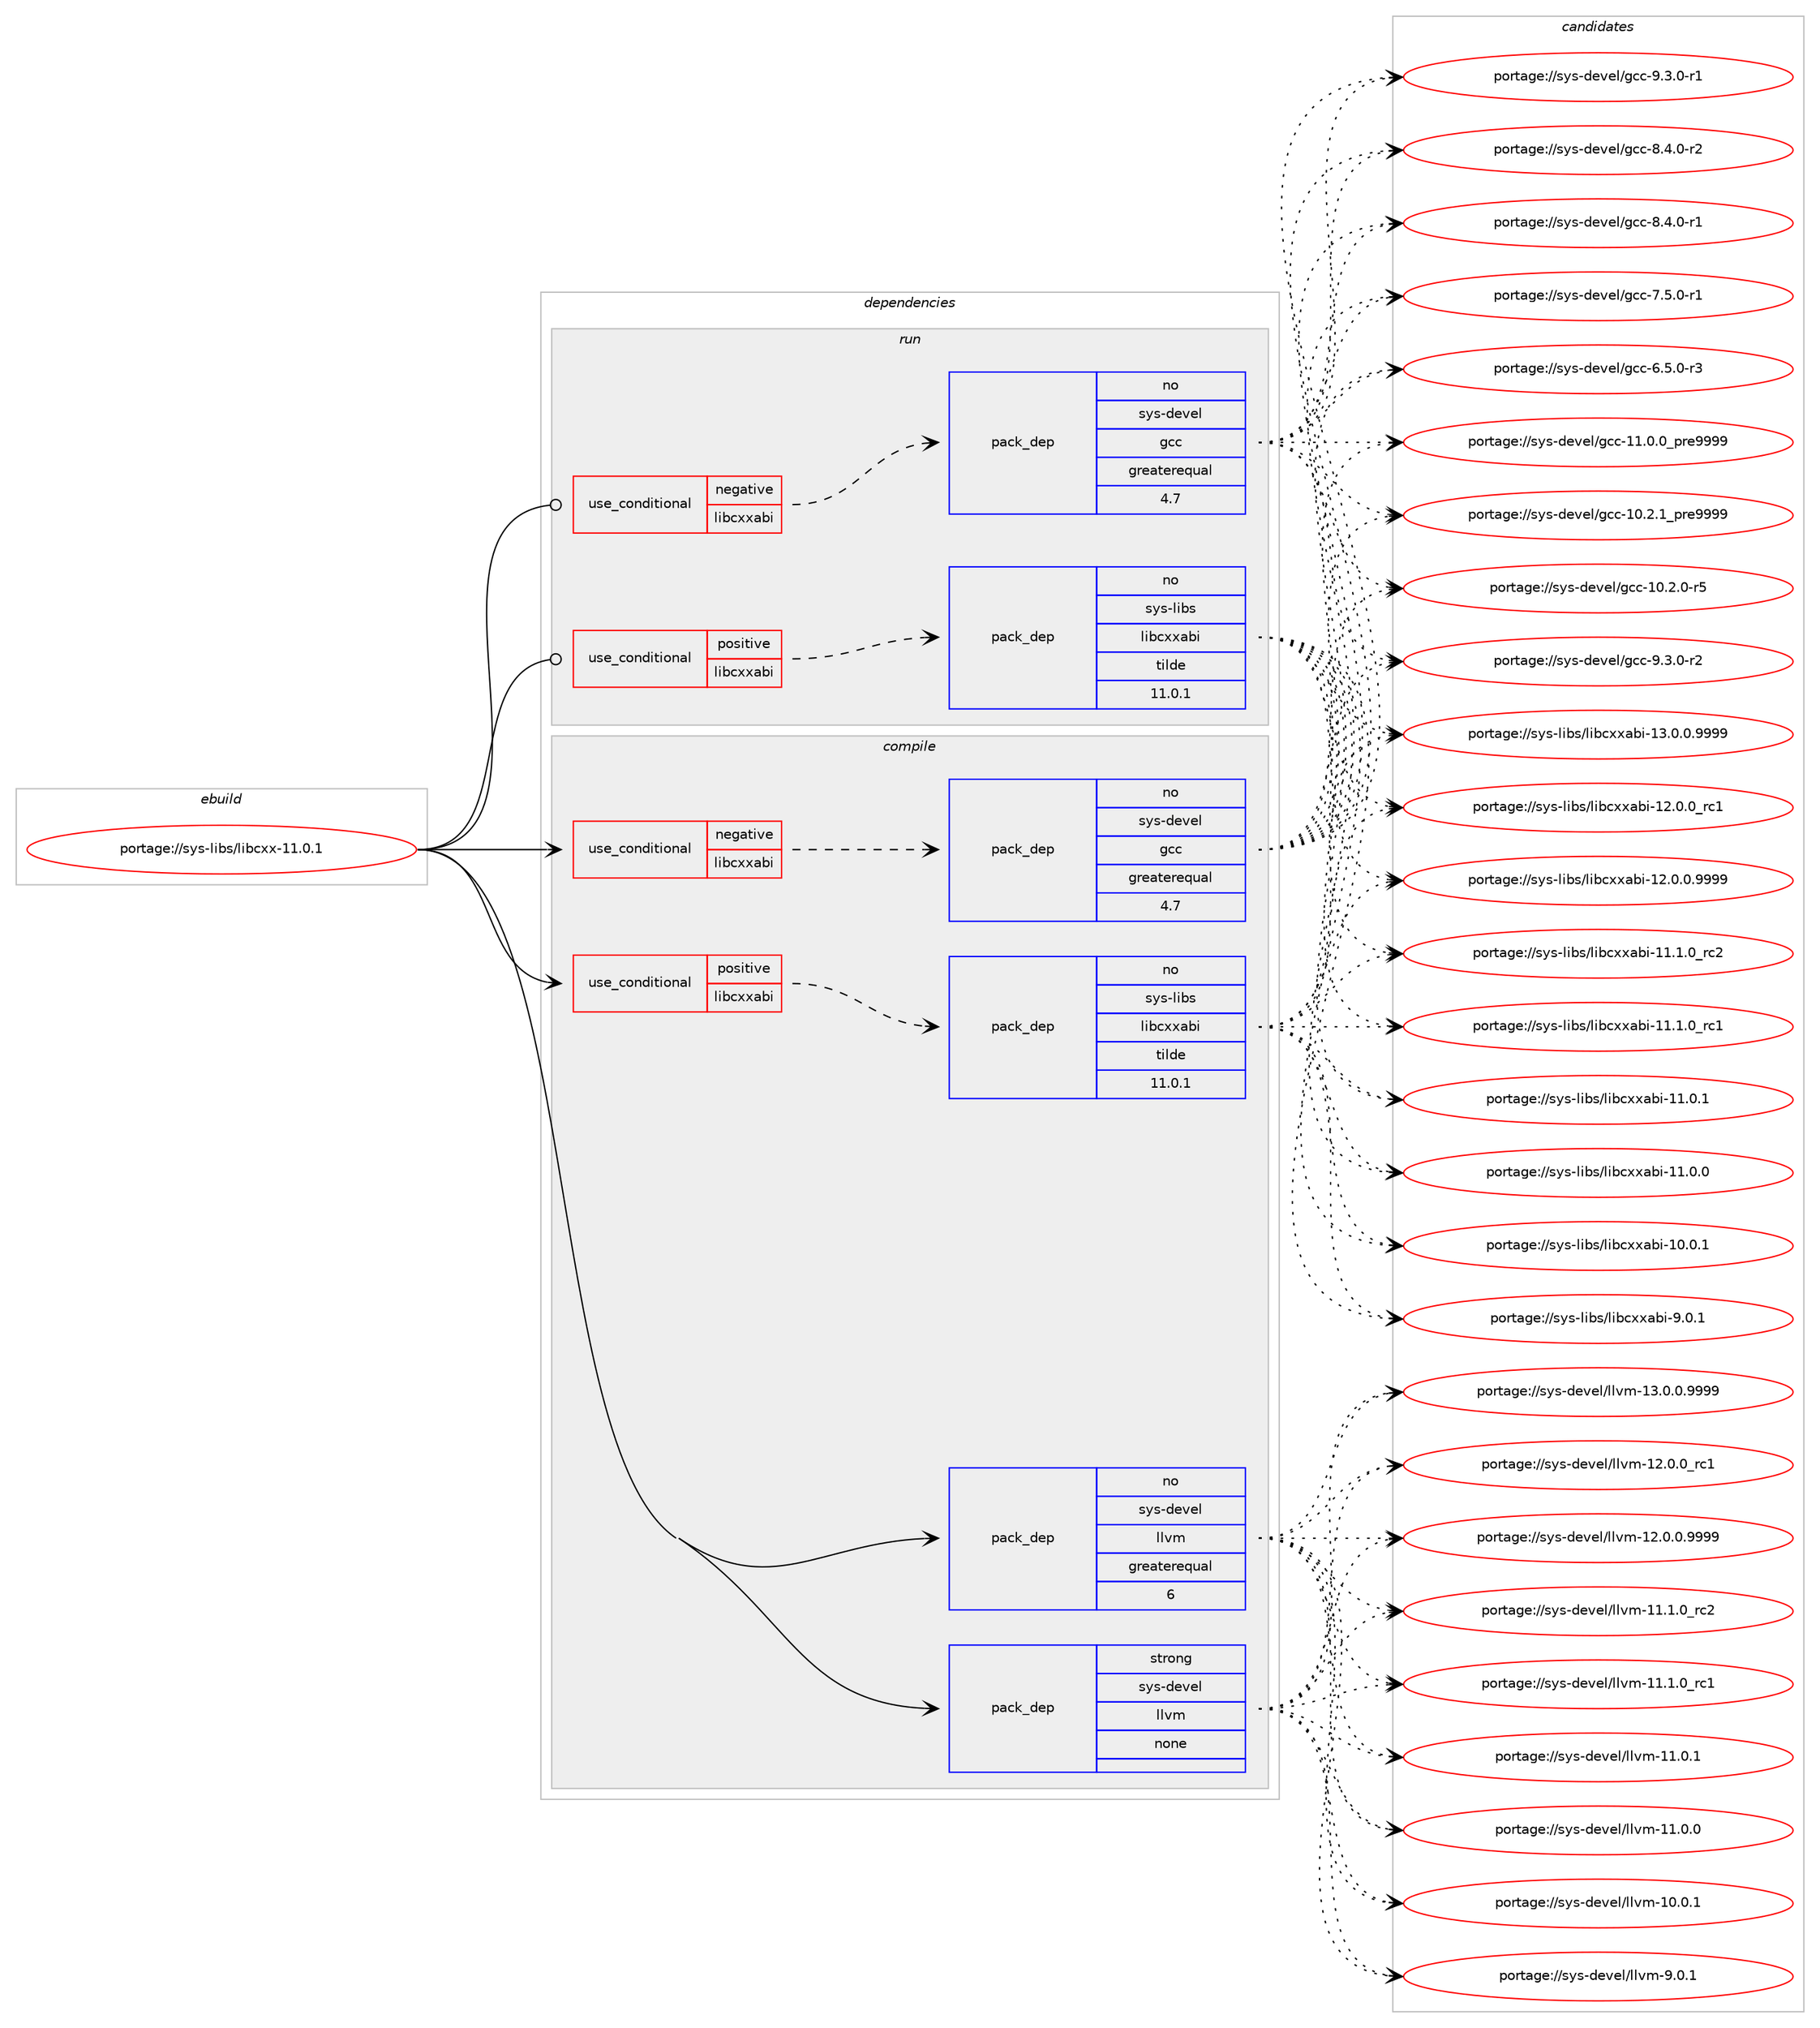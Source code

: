 digraph prolog {

# *************
# Graph options
# *************

newrank=true;
concentrate=true;
compound=true;
graph [rankdir=LR,fontname=Helvetica,fontsize=10,ranksep=1.5];#, ranksep=2.5, nodesep=0.2];
edge  [arrowhead=vee];
node  [fontname=Helvetica,fontsize=10];

# **********
# The ebuild
# **********

subgraph cluster_leftcol {
color=gray;
label=<<i>ebuild</i>>;
id [label="portage://sys-libs/libcxx-11.0.1", color=red, width=4, href="../sys-libs/libcxx-11.0.1.svg"];
}

# ****************
# The dependencies
# ****************

subgraph cluster_midcol {
color=gray;
label=<<i>dependencies</i>>;
subgraph cluster_compile {
fillcolor="#eeeeee";
style=filled;
label=<<i>compile</i>>;
subgraph cond1074 {
dependency4588 [label=<<TABLE BORDER="0" CELLBORDER="1" CELLSPACING="0" CELLPADDING="4"><TR><TD ROWSPAN="3" CELLPADDING="10">use_conditional</TD></TR><TR><TD>negative</TD></TR><TR><TD>libcxxabi</TD></TR></TABLE>>, shape=none, color=red];
subgraph pack3429 {
dependency4589 [label=<<TABLE BORDER="0" CELLBORDER="1" CELLSPACING="0" CELLPADDING="4" WIDTH="220"><TR><TD ROWSPAN="6" CELLPADDING="30">pack_dep</TD></TR><TR><TD WIDTH="110">no</TD></TR><TR><TD>sys-devel</TD></TR><TR><TD>gcc</TD></TR><TR><TD>greaterequal</TD></TR><TR><TD>4.7</TD></TR></TABLE>>, shape=none, color=blue];
}
dependency4588:e -> dependency4589:w [weight=20,style="dashed",arrowhead="vee"];
}
id:e -> dependency4588:w [weight=20,style="solid",arrowhead="vee"];
subgraph cond1075 {
dependency4590 [label=<<TABLE BORDER="0" CELLBORDER="1" CELLSPACING="0" CELLPADDING="4"><TR><TD ROWSPAN="3" CELLPADDING="10">use_conditional</TD></TR><TR><TD>positive</TD></TR><TR><TD>libcxxabi</TD></TR></TABLE>>, shape=none, color=red];
subgraph pack3430 {
dependency4591 [label=<<TABLE BORDER="0" CELLBORDER="1" CELLSPACING="0" CELLPADDING="4" WIDTH="220"><TR><TD ROWSPAN="6" CELLPADDING="30">pack_dep</TD></TR><TR><TD WIDTH="110">no</TD></TR><TR><TD>sys-libs</TD></TR><TR><TD>libcxxabi</TD></TR><TR><TD>tilde</TD></TR><TR><TD>11.0.1</TD></TR></TABLE>>, shape=none, color=blue];
}
dependency4590:e -> dependency4591:w [weight=20,style="dashed",arrowhead="vee"];
}
id:e -> dependency4590:w [weight=20,style="solid",arrowhead="vee"];
subgraph pack3431 {
dependency4592 [label=<<TABLE BORDER="0" CELLBORDER="1" CELLSPACING="0" CELLPADDING="4" WIDTH="220"><TR><TD ROWSPAN="6" CELLPADDING="30">pack_dep</TD></TR><TR><TD WIDTH="110">no</TD></TR><TR><TD>sys-devel</TD></TR><TR><TD>llvm</TD></TR><TR><TD>greaterequal</TD></TR><TR><TD>6</TD></TR></TABLE>>, shape=none, color=blue];
}
id:e -> dependency4592:w [weight=20,style="solid",arrowhead="vee"];
subgraph pack3432 {
dependency4593 [label=<<TABLE BORDER="0" CELLBORDER="1" CELLSPACING="0" CELLPADDING="4" WIDTH="220"><TR><TD ROWSPAN="6" CELLPADDING="30">pack_dep</TD></TR><TR><TD WIDTH="110">strong</TD></TR><TR><TD>sys-devel</TD></TR><TR><TD>llvm</TD></TR><TR><TD>none</TD></TR><TR><TD></TD></TR></TABLE>>, shape=none, color=blue];
}
id:e -> dependency4593:w [weight=20,style="solid",arrowhead="vee"];
}
subgraph cluster_compileandrun {
fillcolor="#eeeeee";
style=filled;
label=<<i>compile and run</i>>;
}
subgraph cluster_run {
fillcolor="#eeeeee";
style=filled;
label=<<i>run</i>>;
subgraph cond1076 {
dependency4594 [label=<<TABLE BORDER="0" CELLBORDER="1" CELLSPACING="0" CELLPADDING="4"><TR><TD ROWSPAN="3" CELLPADDING="10">use_conditional</TD></TR><TR><TD>negative</TD></TR><TR><TD>libcxxabi</TD></TR></TABLE>>, shape=none, color=red];
subgraph pack3433 {
dependency4595 [label=<<TABLE BORDER="0" CELLBORDER="1" CELLSPACING="0" CELLPADDING="4" WIDTH="220"><TR><TD ROWSPAN="6" CELLPADDING="30">pack_dep</TD></TR><TR><TD WIDTH="110">no</TD></TR><TR><TD>sys-devel</TD></TR><TR><TD>gcc</TD></TR><TR><TD>greaterequal</TD></TR><TR><TD>4.7</TD></TR></TABLE>>, shape=none, color=blue];
}
dependency4594:e -> dependency4595:w [weight=20,style="dashed",arrowhead="vee"];
}
id:e -> dependency4594:w [weight=20,style="solid",arrowhead="odot"];
subgraph cond1077 {
dependency4596 [label=<<TABLE BORDER="0" CELLBORDER="1" CELLSPACING="0" CELLPADDING="4"><TR><TD ROWSPAN="3" CELLPADDING="10">use_conditional</TD></TR><TR><TD>positive</TD></TR><TR><TD>libcxxabi</TD></TR></TABLE>>, shape=none, color=red];
subgraph pack3434 {
dependency4597 [label=<<TABLE BORDER="0" CELLBORDER="1" CELLSPACING="0" CELLPADDING="4" WIDTH="220"><TR><TD ROWSPAN="6" CELLPADDING="30">pack_dep</TD></TR><TR><TD WIDTH="110">no</TD></TR><TR><TD>sys-libs</TD></TR><TR><TD>libcxxabi</TD></TR><TR><TD>tilde</TD></TR><TR><TD>11.0.1</TD></TR></TABLE>>, shape=none, color=blue];
}
dependency4596:e -> dependency4597:w [weight=20,style="dashed",arrowhead="vee"];
}
id:e -> dependency4596:w [weight=20,style="solid",arrowhead="odot"];
}
}

# **************
# The candidates
# **************

subgraph cluster_choices {
rank=same;
color=gray;
label=<<i>candidates</i>>;

subgraph choice3429 {
color=black;
nodesep=1;
choice115121115451001011181011084710399994557465146484511450 [label="portage://sys-devel/gcc-9.3.0-r2", color=red, width=4,href="../sys-devel/gcc-9.3.0-r2.svg"];
choice115121115451001011181011084710399994557465146484511449 [label="portage://sys-devel/gcc-9.3.0-r1", color=red, width=4,href="../sys-devel/gcc-9.3.0-r1.svg"];
choice115121115451001011181011084710399994556465246484511450 [label="portage://sys-devel/gcc-8.4.0-r2", color=red, width=4,href="../sys-devel/gcc-8.4.0-r2.svg"];
choice115121115451001011181011084710399994556465246484511449 [label="portage://sys-devel/gcc-8.4.0-r1", color=red, width=4,href="../sys-devel/gcc-8.4.0-r1.svg"];
choice115121115451001011181011084710399994555465346484511449 [label="portage://sys-devel/gcc-7.5.0-r1", color=red, width=4,href="../sys-devel/gcc-7.5.0-r1.svg"];
choice115121115451001011181011084710399994554465346484511451 [label="portage://sys-devel/gcc-6.5.0-r3", color=red, width=4,href="../sys-devel/gcc-6.5.0-r3.svg"];
choice11512111545100101118101108471039999454949464846489511211410157575757 [label="portage://sys-devel/gcc-11.0.0_pre9999", color=red, width=4,href="../sys-devel/gcc-11.0.0_pre9999.svg"];
choice11512111545100101118101108471039999454948465046499511211410157575757 [label="portage://sys-devel/gcc-10.2.1_pre9999", color=red, width=4,href="../sys-devel/gcc-10.2.1_pre9999.svg"];
choice11512111545100101118101108471039999454948465046484511453 [label="portage://sys-devel/gcc-10.2.0-r5", color=red, width=4,href="../sys-devel/gcc-10.2.0-r5.svg"];
dependency4589:e -> choice115121115451001011181011084710399994557465146484511450:w [style=dotted,weight="100"];
dependency4589:e -> choice115121115451001011181011084710399994557465146484511449:w [style=dotted,weight="100"];
dependency4589:e -> choice115121115451001011181011084710399994556465246484511450:w [style=dotted,weight="100"];
dependency4589:e -> choice115121115451001011181011084710399994556465246484511449:w [style=dotted,weight="100"];
dependency4589:e -> choice115121115451001011181011084710399994555465346484511449:w [style=dotted,weight="100"];
dependency4589:e -> choice115121115451001011181011084710399994554465346484511451:w [style=dotted,weight="100"];
dependency4589:e -> choice11512111545100101118101108471039999454949464846489511211410157575757:w [style=dotted,weight="100"];
dependency4589:e -> choice11512111545100101118101108471039999454948465046499511211410157575757:w [style=dotted,weight="100"];
dependency4589:e -> choice11512111545100101118101108471039999454948465046484511453:w [style=dotted,weight="100"];
}
subgraph choice3430 {
color=black;
nodesep=1;
choice11512111545108105981154710810598991201209798105455746484649 [label="portage://sys-libs/libcxxabi-9.0.1", color=red, width=4,href="../sys-libs/libcxxabi-9.0.1.svg"];
choice11512111545108105981154710810598991201209798105454951464846484657575757 [label="portage://sys-libs/libcxxabi-13.0.0.9999", color=red, width=4,href="../sys-libs/libcxxabi-13.0.0.9999.svg"];
choice1151211154510810598115471081059899120120979810545495046484648951149949 [label="portage://sys-libs/libcxxabi-12.0.0_rc1", color=red, width=4,href="../sys-libs/libcxxabi-12.0.0_rc1.svg"];
choice11512111545108105981154710810598991201209798105454950464846484657575757 [label="portage://sys-libs/libcxxabi-12.0.0.9999", color=red, width=4,href="../sys-libs/libcxxabi-12.0.0.9999.svg"];
choice1151211154510810598115471081059899120120979810545494946494648951149950 [label="portage://sys-libs/libcxxabi-11.1.0_rc2", color=red, width=4,href="../sys-libs/libcxxabi-11.1.0_rc2.svg"];
choice1151211154510810598115471081059899120120979810545494946494648951149949 [label="portage://sys-libs/libcxxabi-11.1.0_rc1", color=red, width=4,href="../sys-libs/libcxxabi-11.1.0_rc1.svg"];
choice1151211154510810598115471081059899120120979810545494946484649 [label="portage://sys-libs/libcxxabi-11.0.1", color=red, width=4,href="../sys-libs/libcxxabi-11.0.1.svg"];
choice1151211154510810598115471081059899120120979810545494946484648 [label="portage://sys-libs/libcxxabi-11.0.0", color=red, width=4,href="../sys-libs/libcxxabi-11.0.0.svg"];
choice1151211154510810598115471081059899120120979810545494846484649 [label="portage://sys-libs/libcxxabi-10.0.1", color=red, width=4,href="../sys-libs/libcxxabi-10.0.1.svg"];
dependency4591:e -> choice11512111545108105981154710810598991201209798105455746484649:w [style=dotted,weight="100"];
dependency4591:e -> choice11512111545108105981154710810598991201209798105454951464846484657575757:w [style=dotted,weight="100"];
dependency4591:e -> choice1151211154510810598115471081059899120120979810545495046484648951149949:w [style=dotted,weight="100"];
dependency4591:e -> choice11512111545108105981154710810598991201209798105454950464846484657575757:w [style=dotted,weight="100"];
dependency4591:e -> choice1151211154510810598115471081059899120120979810545494946494648951149950:w [style=dotted,weight="100"];
dependency4591:e -> choice1151211154510810598115471081059899120120979810545494946494648951149949:w [style=dotted,weight="100"];
dependency4591:e -> choice1151211154510810598115471081059899120120979810545494946484649:w [style=dotted,weight="100"];
dependency4591:e -> choice1151211154510810598115471081059899120120979810545494946484648:w [style=dotted,weight="100"];
dependency4591:e -> choice1151211154510810598115471081059899120120979810545494846484649:w [style=dotted,weight="100"];
}
subgraph choice3431 {
color=black;
nodesep=1;
choice1151211154510010111810110847108108118109455746484649 [label="portage://sys-devel/llvm-9.0.1", color=red, width=4,href="../sys-devel/llvm-9.0.1.svg"];
choice1151211154510010111810110847108108118109454951464846484657575757 [label="portage://sys-devel/llvm-13.0.0.9999", color=red, width=4,href="../sys-devel/llvm-13.0.0.9999.svg"];
choice115121115451001011181011084710810811810945495046484648951149949 [label="portage://sys-devel/llvm-12.0.0_rc1", color=red, width=4,href="../sys-devel/llvm-12.0.0_rc1.svg"];
choice1151211154510010111810110847108108118109454950464846484657575757 [label="portage://sys-devel/llvm-12.0.0.9999", color=red, width=4,href="../sys-devel/llvm-12.0.0.9999.svg"];
choice115121115451001011181011084710810811810945494946494648951149950 [label="portage://sys-devel/llvm-11.1.0_rc2", color=red, width=4,href="../sys-devel/llvm-11.1.0_rc2.svg"];
choice115121115451001011181011084710810811810945494946494648951149949 [label="portage://sys-devel/llvm-11.1.0_rc1", color=red, width=4,href="../sys-devel/llvm-11.1.0_rc1.svg"];
choice115121115451001011181011084710810811810945494946484649 [label="portage://sys-devel/llvm-11.0.1", color=red, width=4,href="../sys-devel/llvm-11.0.1.svg"];
choice115121115451001011181011084710810811810945494946484648 [label="portage://sys-devel/llvm-11.0.0", color=red, width=4,href="../sys-devel/llvm-11.0.0.svg"];
choice115121115451001011181011084710810811810945494846484649 [label="portage://sys-devel/llvm-10.0.1", color=red, width=4,href="../sys-devel/llvm-10.0.1.svg"];
dependency4592:e -> choice1151211154510010111810110847108108118109455746484649:w [style=dotted,weight="100"];
dependency4592:e -> choice1151211154510010111810110847108108118109454951464846484657575757:w [style=dotted,weight="100"];
dependency4592:e -> choice115121115451001011181011084710810811810945495046484648951149949:w [style=dotted,weight="100"];
dependency4592:e -> choice1151211154510010111810110847108108118109454950464846484657575757:w [style=dotted,weight="100"];
dependency4592:e -> choice115121115451001011181011084710810811810945494946494648951149950:w [style=dotted,weight="100"];
dependency4592:e -> choice115121115451001011181011084710810811810945494946494648951149949:w [style=dotted,weight="100"];
dependency4592:e -> choice115121115451001011181011084710810811810945494946484649:w [style=dotted,weight="100"];
dependency4592:e -> choice115121115451001011181011084710810811810945494946484648:w [style=dotted,weight="100"];
dependency4592:e -> choice115121115451001011181011084710810811810945494846484649:w [style=dotted,weight="100"];
}
subgraph choice3432 {
color=black;
nodesep=1;
choice1151211154510010111810110847108108118109455746484649 [label="portage://sys-devel/llvm-9.0.1", color=red, width=4,href="../sys-devel/llvm-9.0.1.svg"];
choice1151211154510010111810110847108108118109454951464846484657575757 [label="portage://sys-devel/llvm-13.0.0.9999", color=red, width=4,href="../sys-devel/llvm-13.0.0.9999.svg"];
choice115121115451001011181011084710810811810945495046484648951149949 [label="portage://sys-devel/llvm-12.0.0_rc1", color=red, width=4,href="../sys-devel/llvm-12.0.0_rc1.svg"];
choice1151211154510010111810110847108108118109454950464846484657575757 [label="portage://sys-devel/llvm-12.0.0.9999", color=red, width=4,href="../sys-devel/llvm-12.0.0.9999.svg"];
choice115121115451001011181011084710810811810945494946494648951149950 [label="portage://sys-devel/llvm-11.1.0_rc2", color=red, width=4,href="../sys-devel/llvm-11.1.0_rc2.svg"];
choice115121115451001011181011084710810811810945494946494648951149949 [label="portage://sys-devel/llvm-11.1.0_rc1", color=red, width=4,href="../sys-devel/llvm-11.1.0_rc1.svg"];
choice115121115451001011181011084710810811810945494946484649 [label="portage://sys-devel/llvm-11.0.1", color=red, width=4,href="../sys-devel/llvm-11.0.1.svg"];
choice115121115451001011181011084710810811810945494946484648 [label="portage://sys-devel/llvm-11.0.0", color=red, width=4,href="../sys-devel/llvm-11.0.0.svg"];
choice115121115451001011181011084710810811810945494846484649 [label="portage://sys-devel/llvm-10.0.1", color=red, width=4,href="../sys-devel/llvm-10.0.1.svg"];
dependency4593:e -> choice1151211154510010111810110847108108118109455746484649:w [style=dotted,weight="100"];
dependency4593:e -> choice1151211154510010111810110847108108118109454951464846484657575757:w [style=dotted,weight="100"];
dependency4593:e -> choice115121115451001011181011084710810811810945495046484648951149949:w [style=dotted,weight="100"];
dependency4593:e -> choice1151211154510010111810110847108108118109454950464846484657575757:w [style=dotted,weight="100"];
dependency4593:e -> choice115121115451001011181011084710810811810945494946494648951149950:w [style=dotted,weight="100"];
dependency4593:e -> choice115121115451001011181011084710810811810945494946494648951149949:w [style=dotted,weight="100"];
dependency4593:e -> choice115121115451001011181011084710810811810945494946484649:w [style=dotted,weight="100"];
dependency4593:e -> choice115121115451001011181011084710810811810945494946484648:w [style=dotted,weight="100"];
dependency4593:e -> choice115121115451001011181011084710810811810945494846484649:w [style=dotted,weight="100"];
}
subgraph choice3433 {
color=black;
nodesep=1;
choice115121115451001011181011084710399994557465146484511450 [label="portage://sys-devel/gcc-9.3.0-r2", color=red, width=4,href="../sys-devel/gcc-9.3.0-r2.svg"];
choice115121115451001011181011084710399994557465146484511449 [label="portage://sys-devel/gcc-9.3.0-r1", color=red, width=4,href="../sys-devel/gcc-9.3.0-r1.svg"];
choice115121115451001011181011084710399994556465246484511450 [label="portage://sys-devel/gcc-8.4.0-r2", color=red, width=4,href="../sys-devel/gcc-8.4.0-r2.svg"];
choice115121115451001011181011084710399994556465246484511449 [label="portage://sys-devel/gcc-8.4.0-r1", color=red, width=4,href="../sys-devel/gcc-8.4.0-r1.svg"];
choice115121115451001011181011084710399994555465346484511449 [label="portage://sys-devel/gcc-7.5.0-r1", color=red, width=4,href="../sys-devel/gcc-7.5.0-r1.svg"];
choice115121115451001011181011084710399994554465346484511451 [label="portage://sys-devel/gcc-6.5.0-r3", color=red, width=4,href="../sys-devel/gcc-6.5.0-r3.svg"];
choice11512111545100101118101108471039999454949464846489511211410157575757 [label="portage://sys-devel/gcc-11.0.0_pre9999", color=red, width=4,href="../sys-devel/gcc-11.0.0_pre9999.svg"];
choice11512111545100101118101108471039999454948465046499511211410157575757 [label="portage://sys-devel/gcc-10.2.1_pre9999", color=red, width=4,href="../sys-devel/gcc-10.2.1_pre9999.svg"];
choice11512111545100101118101108471039999454948465046484511453 [label="portage://sys-devel/gcc-10.2.0-r5", color=red, width=4,href="../sys-devel/gcc-10.2.0-r5.svg"];
dependency4595:e -> choice115121115451001011181011084710399994557465146484511450:w [style=dotted,weight="100"];
dependency4595:e -> choice115121115451001011181011084710399994557465146484511449:w [style=dotted,weight="100"];
dependency4595:e -> choice115121115451001011181011084710399994556465246484511450:w [style=dotted,weight="100"];
dependency4595:e -> choice115121115451001011181011084710399994556465246484511449:w [style=dotted,weight="100"];
dependency4595:e -> choice115121115451001011181011084710399994555465346484511449:w [style=dotted,weight="100"];
dependency4595:e -> choice115121115451001011181011084710399994554465346484511451:w [style=dotted,weight="100"];
dependency4595:e -> choice11512111545100101118101108471039999454949464846489511211410157575757:w [style=dotted,weight="100"];
dependency4595:e -> choice11512111545100101118101108471039999454948465046499511211410157575757:w [style=dotted,weight="100"];
dependency4595:e -> choice11512111545100101118101108471039999454948465046484511453:w [style=dotted,weight="100"];
}
subgraph choice3434 {
color=black;
nodesep=1;
choice11512111545108105981154710810598991201209798105455746484649 [label="portage://sys-libs/libcxxabi-9.0.1", color=red, width=4,href="../sys-libs/libcxxabi-9.0.1.svg"];
choice11512111545108105981154710810598991201209798105454951464846484657575757 [label="portage://sys-libs/libcxxabi-13.0.0.9999", color=red, width=4,href="../sys-libs/libcxxabi-13.0.0.9999.svg"];
choice1151211154510810598115471081059899120120979810545495046484648951149949 [label="portage://sys-libs/libcxxabi-12.0.0_rc1", color=red, width=4,href="../sys-libs/libcxxabi-12.0.0_rc1.svg"];
choice11512111545108105981154710810598991201209798105454950464846484657575757 [label="portage://sys-libs/libcxxabi-12.0.0.9999", color=red, width=4,href="../sys-libs/libcxxabi-12.0.0.9999.svg"];
choice1151211154510810598115471081059899120120979810545494946494648951149950 [label="portage://sys-libs/libcxxabi-11.1.0_rc2", color=red, width=4,href="../sys-libs/libcxxabi-11.1.0_rc2.svg"];
choice1151211154510810598115471081059899120120979810545494946494648951149949 [label="portage://sys-libs/libcxxabi-11.1.0_rc1", color=red, width=4,href="../sys-libs/libcxxabi-11.1.0_rc1.svg"];
choice1151211154510810598115471081059899120120979810545494946484649 [label="portage://sys-libs/libcxxabi-11.0.1", color=red, width=4,href="../sys-libs/libcxxabi-11.0.1.svg"];
choice1151211154510810598115471081059899120120979810545494946484648 [label="portage://sys-libs/libcxxabi-11.0.0", color=red, width=4,href="../sys-libs/libcxxabi-11.0.0.svg"];
choice1151211154510810598115471081059899120120979810545494846484649 [label="portage://sys-libs/libcxxabi-10.0.1", color=red, width=4,href="../sys-libs/libcxxabi-10.0.1.svg"];
dependency4597:e -> choice11512111545108105981154710810598991201209798105455746484649:w [style=dotted,weight="100"];
dependency4597:e -> choice11512111545108105981154710810598991201209798105454951464846484657575757:w [style=dotted,weight="100"];
dependency4597:e -> choice1151211154510810598115471081059899120120979810545495046484648951149949:w [style=dotted,weight="100"];
dependency4597:e -> choice11512111545108105981154710810598991201209798105454950464846484657575757:w [style=dotted,weight="100"];
dependency4597:e -> choice1151211154510810598115471081059899120120979810545494946494648951149950:w [style=dotted,weight="100"];
dependency4597:e -> choice1151211154510810598115471081059899120120979810545494946494648951149949:w [style=dotted,weight="100"];
dependency4597:e -> choice1151211154510810598115471081059899120120979810545494946484649:w [style=dotted,weight="100"];
dependency4597:e -> choice1151211154510810598115471081059899120120979810545494946484648:w [style=dotted,weight="100"];
dependency4597:e -> choice1151211154510810598115471081059899120120979810545494846484649:w [style=dotted,weight="100"];
}
}

}
